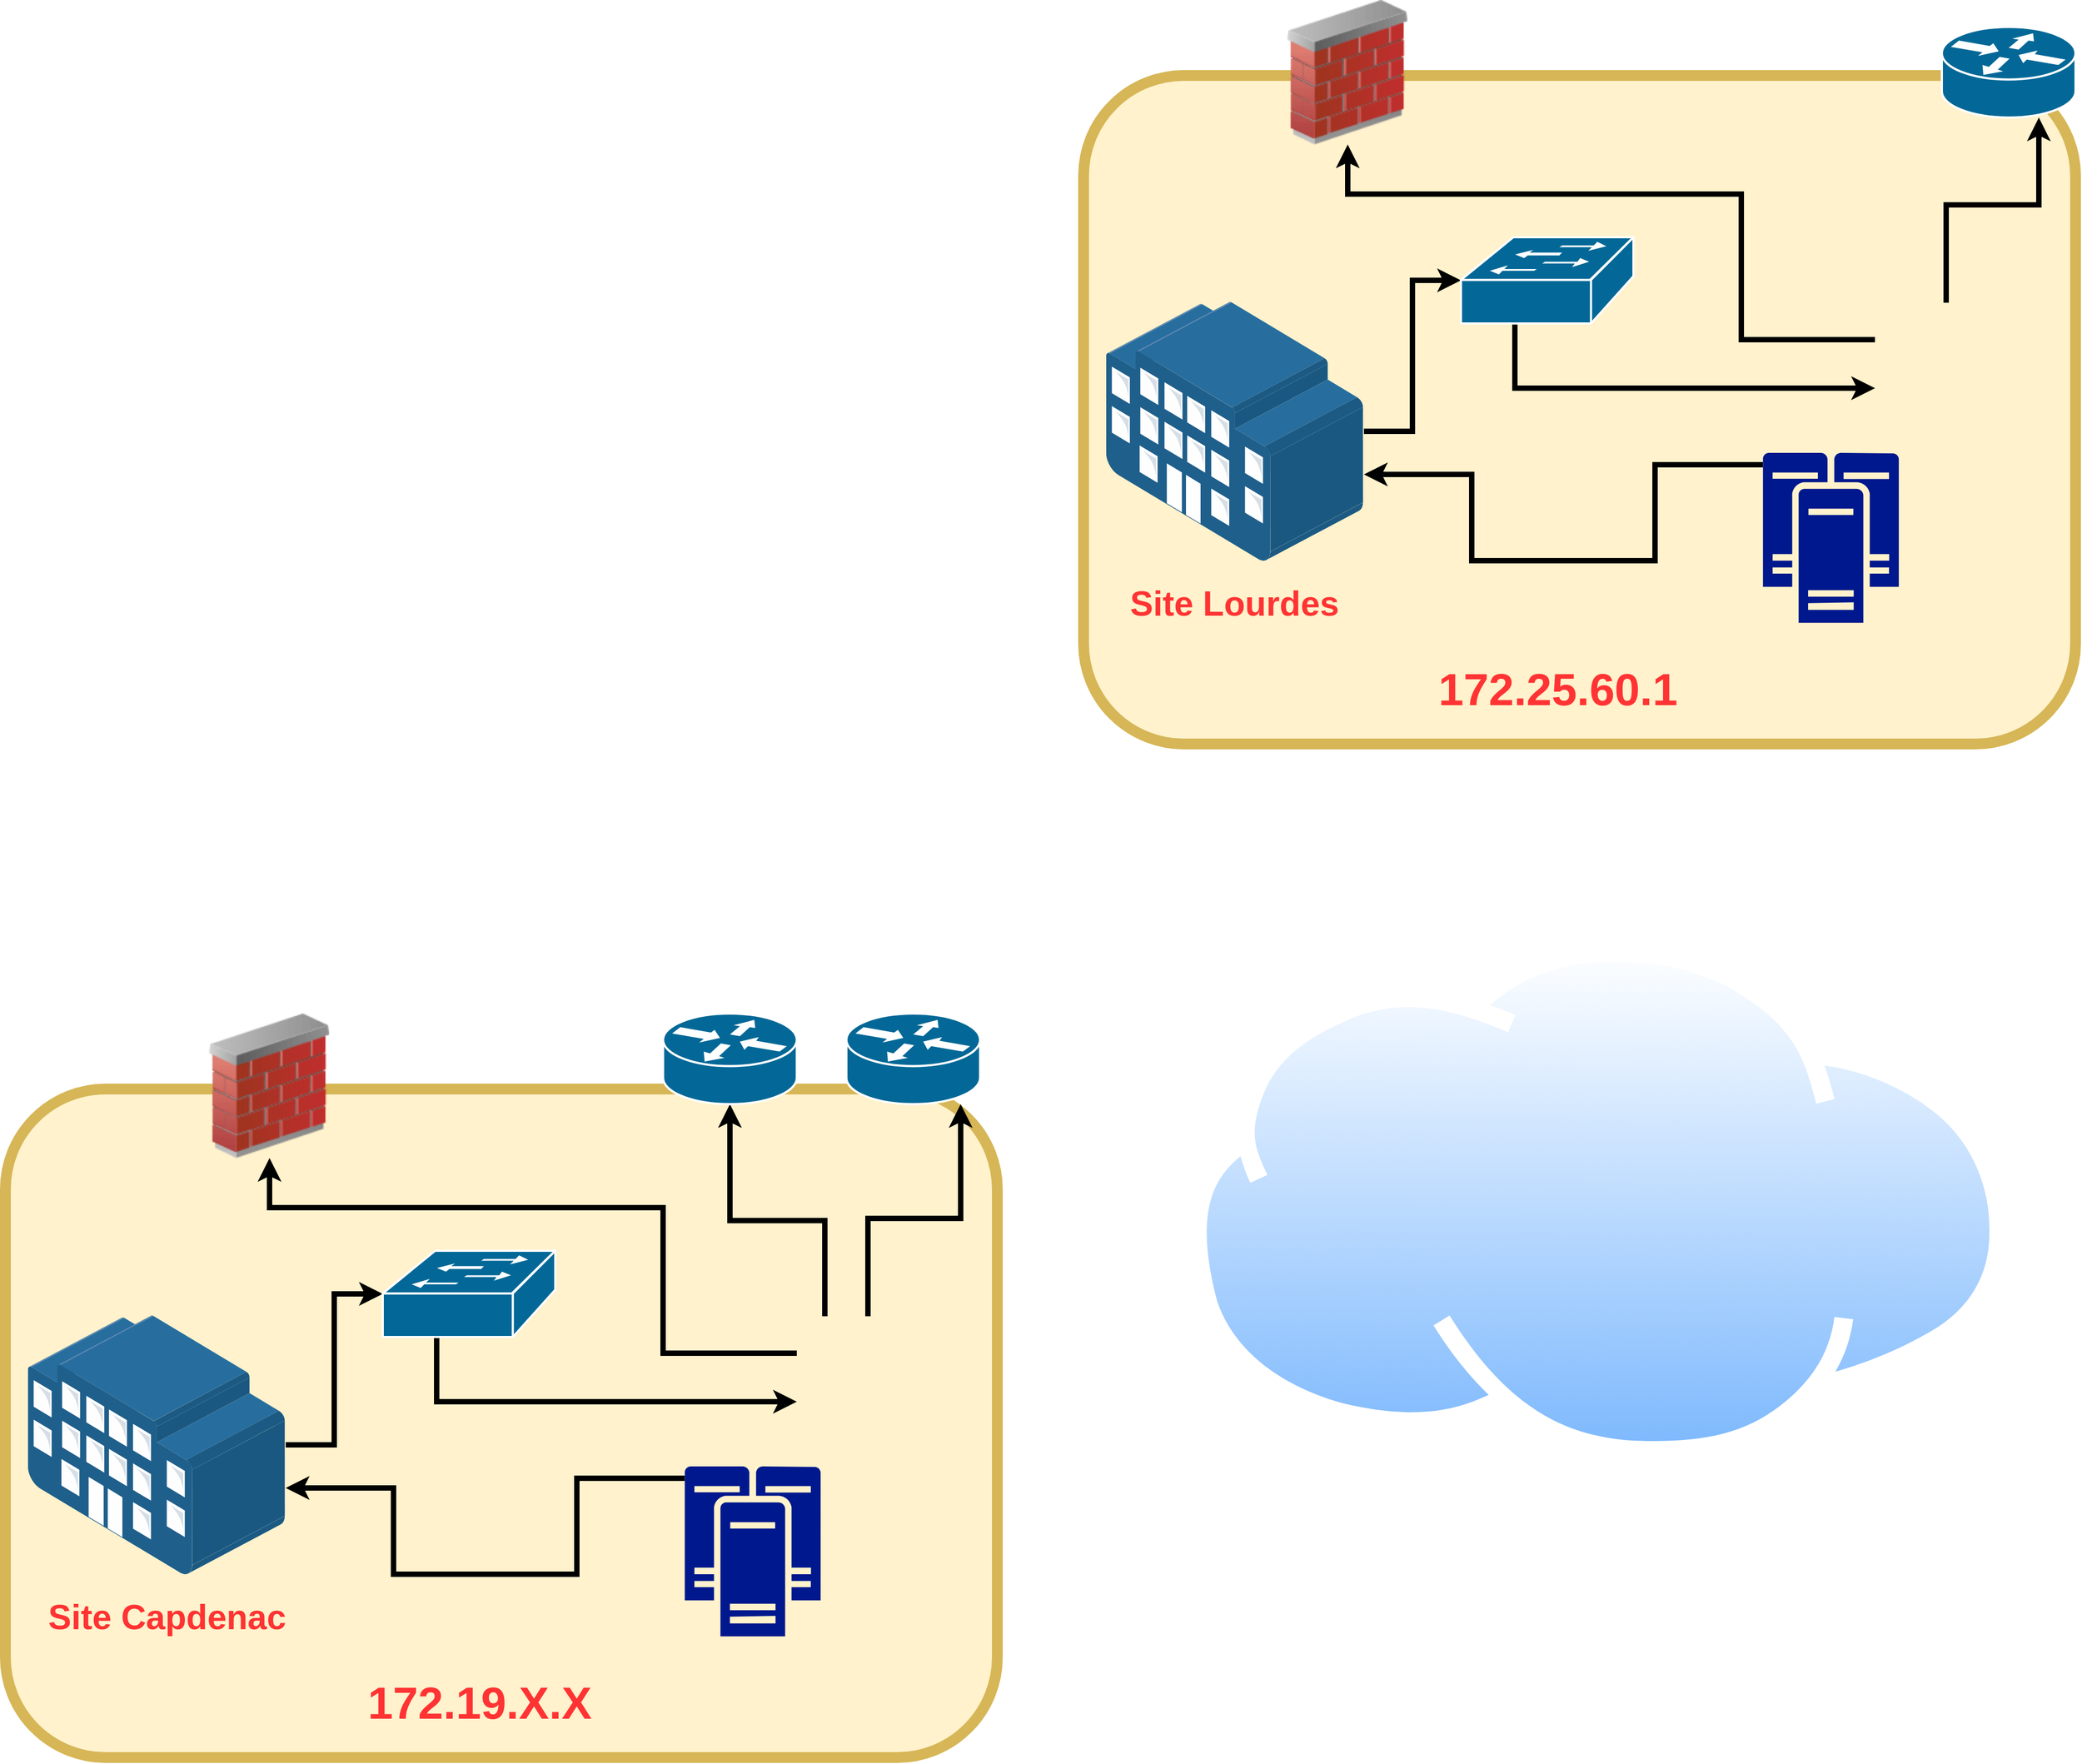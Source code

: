 <mxfile version="14.5.1" type="device"><diagram id="l2aKFoh6-Bn0gOPZ2l0T" name="Page-1"><mxGraphModel dx="3140" dy="3100" grid="1" gridSize="10" guides="1" tooltips="1" connect="1" arrows="1" fold="1" page="1" pageScale="1" pageWidth="1169" pageHeight="827" math="0" shadow="0"><root><mxCell id="0"/><mxCell id="1" parent="0"/><mxCell id="xgIudTKWsbTS0p0rVDBy-1" value="" style="rounded=1;whiteSpace=wrap;html=1;fillColor=#fff2cc;strokeColor=#d6b656;strokeWidth=10;" vertex="1" parent="1"><mxGeometry x="10" y="310" width="920" height="620" as="geometry"/></mxCell><mxCell id="xgIudTKWsbTS0p0rVDBy-3" value="" style="image;html=1;image=img/lib/clip_art/networking/Firewall_02_128x128.png;strokeWidth=10;" vertex="1" parent="1"><mxGeometry x="180" y="240" width="150" height="134" as="geometry"/></mxCell><mxCell id="xgIudTKWsbTS0p0rVDBy-13" style="edgeStyle=orthogonalEdgeStyle;rounded=0;orthogonalLoop=1;jettySize=auto;html=1;strokeWidth=5;" edge="1" parent="1" source="xgIudTKWsbTS0p0rVDBy-4" target="xgIudTKWsbTS0p0rVDBy-5"><mxGeometry relative="1" as="geometry"/></mxCell><mxCell id="xgIudTKWsbTS0p0rVDBy-4" value="" style="points=[];aspect=fixed;html=1;align=center;shadow=0;dashed=0;image;image=img/lib/allied_telesis/buildings/Large_Building.svg;strokeWidth=10;" vertex="1" parent="1"><mxGeometry x="30" y="520" width="240" height="240" as="geometry"/></mxCell><mxCell id="xgIudTKWsbTS0p0rVDBy-14" style="edgeStyle=orthogonalEdgeStyle;rounded=0;orthogonalLoop=1;jettySize=auto;html=1;strokeWidth=5;" edge="1" parent="1" source="xgIudTKWsbTS0p0rVDBy-5" target="xgIudTKWsbTS0p0rVDBy-10"><mxGeometry relative="1" as="geometry"><Array as="points"><mxPoint x="410" y="600"/></Array></mxGeometry></mxCell><mxCell id="xgIudTKWsbTS0p0rVDBy-5" value="" style="shape=mxgraph.cisco.switches.workgroup_switch;html=1;pointerEvents=1;dashed=0;fillColor=#036897;strokeColor=#ffffff;strokeWidth=2;verticalLabelPosition=bottom;verticalAlign=top;align=center;outlineConnect=0;" vertex="1" parent="1"><mxGeometry x="360" y="460" width="160" height="80" as="geometry"/></mxCell><mxCell id="xgIudTKWsbTS0p0rVDBy-8" value="&lt;font style=&quot;font-size: 32px&quot; color=&quot;#ff3333&quot;&gt;&lt;b&gt;Site Capdenac&lt;/b&gt;&lt;/font&gt;" style="text;html=1;strokeColor=none;fillColor=none;align=center;verticalAlign=middle;whiteSpace=wrap;rounded=0;" vertex="1" parent="1"><mxGeometry x="10" y="790" width="300" height="20" as="geometry"/></mxCell><mxCell id="xgIudTKWsbTS0p0rVDBy-15" style="edgeStyle=orthogonalEdgeStyle;rounded=0;orthogonalLoop=1;jettySize=auto;html=1;strokeWidth=5;" edge="1" parent="1" source="xgIudTKWsbTS0p0rVDBy-10" target="xgIudTKWsbTS0p0rVDBy-3"><mxGeometry relative="1" as="geometry"><Array as="points"><mxPoint x="620" y="555"/><mxPoint x="620" y="420"/><mxPoint x="255" y="420"/></Array></mxGeometry></mxCell><mxCell id="xgIudTKWsbTS0p0rVDBy-18" style="edgeStyle=orthogonalEdgeStyle;rounded=0;orthogonalLoop=1;jettySize=auto;html=1;strokeWidth=5;" edge="1" parent="1" source="xgIudTKWsbTS0p0rVDBy-10" target="xgIudTKWsbTS0p0rVDBy-17"><mxGeometry relative="1" as="geometry"><Array as="points"><mxPoint x="770" y="432"/><mxPoint x="682" y="432"/></Array></mxGeometry></mxCell><mxCell id="xgIudTKWsbTS0p0rVDBy-19" style="edgeStyle=orthogonalEdgeStyle;rounded=0;orthogonalLoop=1;jettySize=auto;html=1;strokeWidth=5;" edge="1" parent="1" source="xgIudTKWsbTS0p0rVDBy-10" target="xgIudTKWsbTS0p0rVDBy-16"><mxGeometry relative="1" as="geometry"><Array as="points"><mxPoint x="810" y="430"/><mxPoint x="896" y="430"/></Array></mxGeometry></mxCell><mxCell id="xgIudTKWsbTS0p0rVDBy-10" value="" style="shape=image;verticalLabelPosition=bottom;labelBackgroundColor=#ffffff;verticalAlign=top;aspect=fixed;imageAspect=0;image=https://blog.boll.ch/wp-content/uploads/2019/07/featuredimage-watchguard-transparent.png;" vertex="1" parent="1"><mxGeometry x="744" y="520.73" width="124.1" height="88.54" as="geometry"/></mxCell><mxCell id="xgIudTKWsbTS0p0rVDBy-12" style="edgeStyle=orthogonalEdgeStyle;rounded=0;orthogonalLoop=1;jettySize=auto;html=1;strokeWidth=5;" edge="1" parent="1" source="xgIudTKWsbTS0p0rVDBy-11" target="xgIudTKWsbTS0p0rVDBy-4"><mxGeometry relative="1" as="geometry"><Array as="points"><mxPoint x="540" y="671"/><mxPoint x="540" y="760"/><mxPoint x="370" y="760"/><mxPoint x="370" y="680"/></Array></mxGeometry></mxCell><mxCell id="xgIudTKWsbTS0p0rVDBy-11" value="" style="aspect=fixed;pointerEvents=1;shadow=0;dashed=0;html=1;strokeColor=none;labelPosition=center;verticalLabelPosition=bottom;verticalAlign=top;align=center;fillColor=#00188D;shape=mxgraph.mscae.enterprise.cluster_server" vertex="1" parent="1"><mxGeometry x="640" y="660" width="126.1" height="157.63" as="geometry"/></mxCell><mxCell id="xgIudTKWsbTS0p0rVDBy-16" value="" style="shape=mxgraph.cisco.routers.router;html=1;pointerEvents=1;dashed=0;fillColor=#036897;strokeColor=#ffffff;strokeWidth=2;verticalLabelPosition=bottom;verticalAlign=top;align=center;outlineConnect=0;" vertex="1" parent="1"><mxGeometry x="790" y="240" width="124" height="84" as="geometry"/></mxCell><mxCell id="xgIudTKWsbTS0p0rVDBy-17" value="" style="shape=mxgraph.cisco.routers.router;html=1;pointerEvents=1;dashed=0;fillColor=#036897;strokeColor=#ffffff;strokeWidth=2;verticalLabelPosition=bottom;verticalAlign=top;align=center;outlineConnect=0;" vertex="1" parent="1"><mxGeometry x="620" y="240" width="124" height="84" as="geometry"/></mxCell><mxCell id="xgIudTKWsbTS0p0rVDBy-21" value="&lt;font color=&quot;#ff3333&quot; size=&quot;1&quot;&gt;&lt;b style=&quot;font-size: 42px&quot;&gt;172.19.X.X&lt;/b&gt;&lt;/font&gt;" style="text;html=1;strokeColor=none;fillColor=none;align=center;verticalAlign=middle;whiteSpace=wrap;rounded=0;" vertex="1" parent="1"><mxGeometry x="300" y="870" width="300" height="20" as="geometry"/></mxCell><mxCell id="xgIudTKWsbTS0p0rVDBy-37" value="" style="rounded=1;whiteSpace=wrap;html=1;fillColor=#fff2cc;strokeColor=#d6b656;strokeWidth=10;" vertex="1" parent="1"><mxGeometry x="1010" y="-630" width="920" height="620" as="geometry"/></mxCell><mxCell id="xgIudTKWsbTS0p0rVDBy-38" value="" style="image;html=1;image=img/lib/clip_art/networking/Firewall_02_128x128.png;strokeWidth=10;" vertex="1" parent="1"><mxGeometry x="1180" y="-700" width="150" height="134" as="geometry"/></mxCell><mxCell id="xgIudTKWsbTS0p0rVDBy-39" style="edgeStyle=orthogonalEdgeStyle;rounded=0;orthogonalLoop=1;jettySize=auto;html=1;strokeWidth=5;" edge="1" parent="1" source="xgIudTKWsbTS0p0rVDBy-40" target="xgIudTKWsbTS0p0rVDBy-42"><mxGeometry relative="1" as="geometry"/></mxCell><mxCell id="xgIudTKWsbTS0p0rVDBy-40" value="" style="points=[];aspect=fixed;html=1;align=center;shadow=0;dashed=0;image;image=img/lib/allied_telesis/buildings/Large_Building.svg;strokeWidth=10;" vertex="1" parent="1"><mxGeometry x="1030" y="-420" width="240" height="240" as="geometry"/></mxCell><mxCell id="xgIudTKWsbTS0p0rVDBy-41" style="edgeStyle=orthogonalEdgeStyle;rounded=0;orthogonalLoop=1;jettySize=auto;html=1;strokeWidth=5;" edge="1" parent="1" source="xgIudTKWsbTS0p0rVDBy-42" target="xgIudTKWsbTS0p0rVDBy-46"><mxGeometry relative="1" as="geometry"><Array as="points"><mxPoint x="1410" y="-340"/></Array></mxGeometry></mxCell><mxCell id="xgIudTKWsbTS0p0rVDBy-42" value="" style="shape=mxgraph.cisco.switches.workgroup_switch;html=1;pointerEvents=1;dashed=0;fillColor=#036897;strokeColor=#ffffff;strokeWidth=2;verticalLabelPosition=bottom;verticalAlign=top;align=center;outlineConnect=0;" vertex="1" parent="1"><mxGeometry x="1360" y="-480" width="160" height="80" as="geometry"/></mxCell><mxCell id="xgIudTKWsbTS0p0rVDBy-43" style="edgeStyle=orthogonalEdgeStyle;rounded=0;orthogonalLoop=1;jettySize=auto;html=1;strokeWidth=5;" edge="1" parent="1" source="xgIudTKWsbTS0p0rVDBy-46" target="xgIudTKWsbTS0p0rVDBy-38"><mxGeometry relative="1" as="geometry"><Array as="points"><mxPoint x="1620" y="-385"/><mxPoint x="1620" y="-520"/><mxPoint x="1255" y="-520"/></Array></mxGeometry></mxCell><mxCell id="xgIudTKWsbTS0p0rVDBy-45" style="edgeStyle=orthogonalEdgeStyle;rounded=0;orthogonalLoop=1;jettySize=auto;html=1;strokeWidth=5;" edge="1" parent="1" source="xgIudTKWsbTS0p0rVDBy-46" target="xgIudTKWsbTS0p0rVDBy-49"><mxGeometry relative="1" as="geometry"><Array as="points"><mxPoint x="1810" y="-510"/><mxPoint x="1896" y="-510"/></Array></mxGeometry></mxCell><mxCell id="xgIudTKWsbTS0p0rVDBy-46" value="" style="shape=image;verticalLabelPosition=bottom;labelBackgroundColor=#ffffff;verticalAlign=top;aspect=fixed;imageAspect=0;image=https://blog.boll.ch/wp-content/uploads/2019/07/featuredimage-watchguard-transparent.png;" vertex="1" parent="1"><mxGeometry x="1744" y="-419.27" width="124.1" height="88.54" as="geometry"/></mxCell><mxCell id="xgIudTKWsbTS0p0rVDBy-47" style="edgeStyle=orthogonalEdgeStyle;rounded=0;orthogonalLoop=1;jettySize=auto;html=1;strokeWidth=5;" edge="1" parent="1" source="xgIudTKWsbTS0p0rVDBy-48" target="xgIudTKWsbTS0p0rVDBy-40"><mxGeometry relative="1" as="geometry"><Array as="points"><mxPoint x="1540" y="-269"/><mxPoint x="1540" y="-180"/><mxPoint x="1370" y="-180"/><mxPoint x="1370" y="-260"/></Array></mxGeometry></mxCell><mxCell id="xgIudTKWsbTS0p0rVDBy-48" value="" style="aspect=fixed;pointerEvents=1;shadow=0;dashed=0;html=1;strokeColor=none;labelPosition=center;verticalLabelPosition=bottom;verticalAlign=top;align=center;fillColor=#00188D;shape=mxgraph.mscae.enterprise.cluster_server" vertex="1" parent="1"><mxGeometry x="1640" y="-280" width="126.1" height="157.63" as="geometry"/></mxCell><mxCell id="xgIudTKWsbTS0p0rVDBy-49" value="" style="shape=mxgraph.cisco.routers.router;html=1;pointerEvents=1;dashed=0;fillColor=#036897;strokeColor=#ffffff;strokeWidth=2;verticalLabelPosition=bottom;verticalAlign=top;align=center;outlineConnect=0;" vertex="1" parent="1"><mxGeometry x="1806" y="-675" width="124" height="84" as="geometry"/></mxCell><mxCell id="xgIudTKWsbTS0p0rVDBy-51" value="&lt;font color=&quot;#ff3333&quot; size=&quot;1&quot;&gt;&lt;b style=&quot;font-size: 42px&quot;&gt;172.25.60.1&lt;/b&gt;&lt;/font&gt;" style="text;html=1;strokeColor=none;fillColor=none;align=center;verticalAlign=middle;whiteSpace=wrap;rounded=0;" vertex="1" parent="1"><mxGeometry x="1300" y="-70" width="300" height="20" as="geometry"/></mxCell><mxCell id="xgIudTKWsbTS0p0rVDBy-52" value="&lt;font style=&quot;font-size: 32px&quot; color=&quot;#ff3333&quot;&gt;&lt;b&gt;Site Lourdes&lt;/b&gt;&lt;/font&gt;" style="text;html=1;strokeColor=none;fillColor=none;align=center;verticalAlign=middle;whiteSpace=wrap;rounded=0;" vertex="1" parent="1"><mxGeometry x="1000" y="-150" width="300" height="20" as="geometry"/></mxCell><mxCell id="xgIudTKWsbTS0p0rVDBy-53" value="" style="aspect=fixed;perimeter=ellipsePerimeter;html=1;align=center;shadow=0;dashed=0;spacingTop=3;image;image=img/lib/active_directory/internet_cloud.svg;strokeWidth=10;" vertex="1" parent="1"><mxGeometry x="1106.2" y="174" width="761.9" height="480" as="geometry"/></mxCell></root></mxGraphModel></diagram></mxfile>